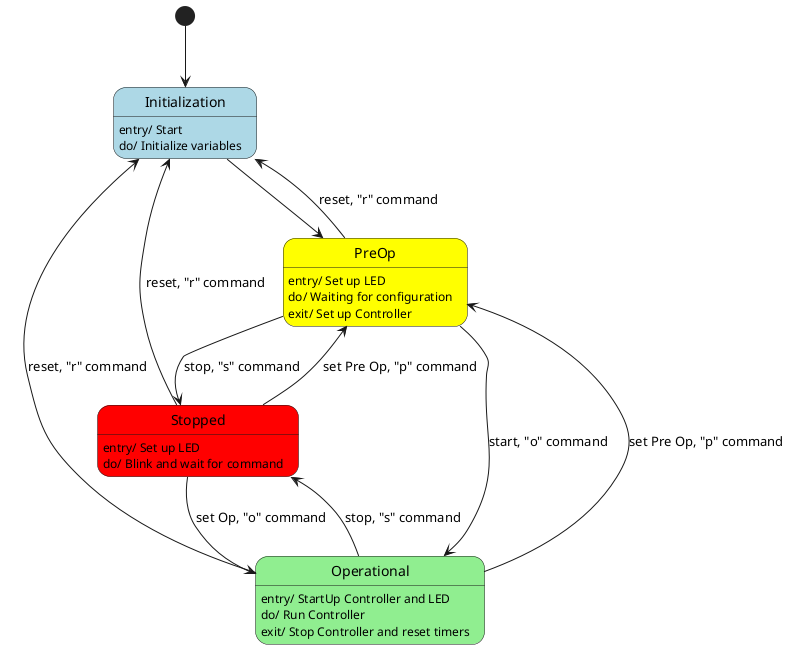 @startuml

state "Initialization" as I #LightBlue
state "Operational" as O #LightGreen
state "Stopped" as S #Red
state "PreOp" as P #Yellow

[*] --> I

I: entry/ Start
I: do/ Initialize variables

O: entry/ StartUp Controller and LED
O: do/ Run Controller
O: exit/ Stop Controller and reset timers

S: entry/ Set up LED
S: do/ Blink and wait for command

P: entry/ Set up LED
P: do/ Waiting for configuration
P: exit/ Set up Controller

I --> P

P --> I: reset, "r" command
P --> O: start, "o" command
P --> S: stop, "s" command

S --> P: set Pre Op, "p" command
S --> O: set Op, "o" command
S --> I: reset, "r" command

O --> I: reset, "r" command
O --> S: stop, "s" command
O --> P: set Pre Op, "p" command

@enduml